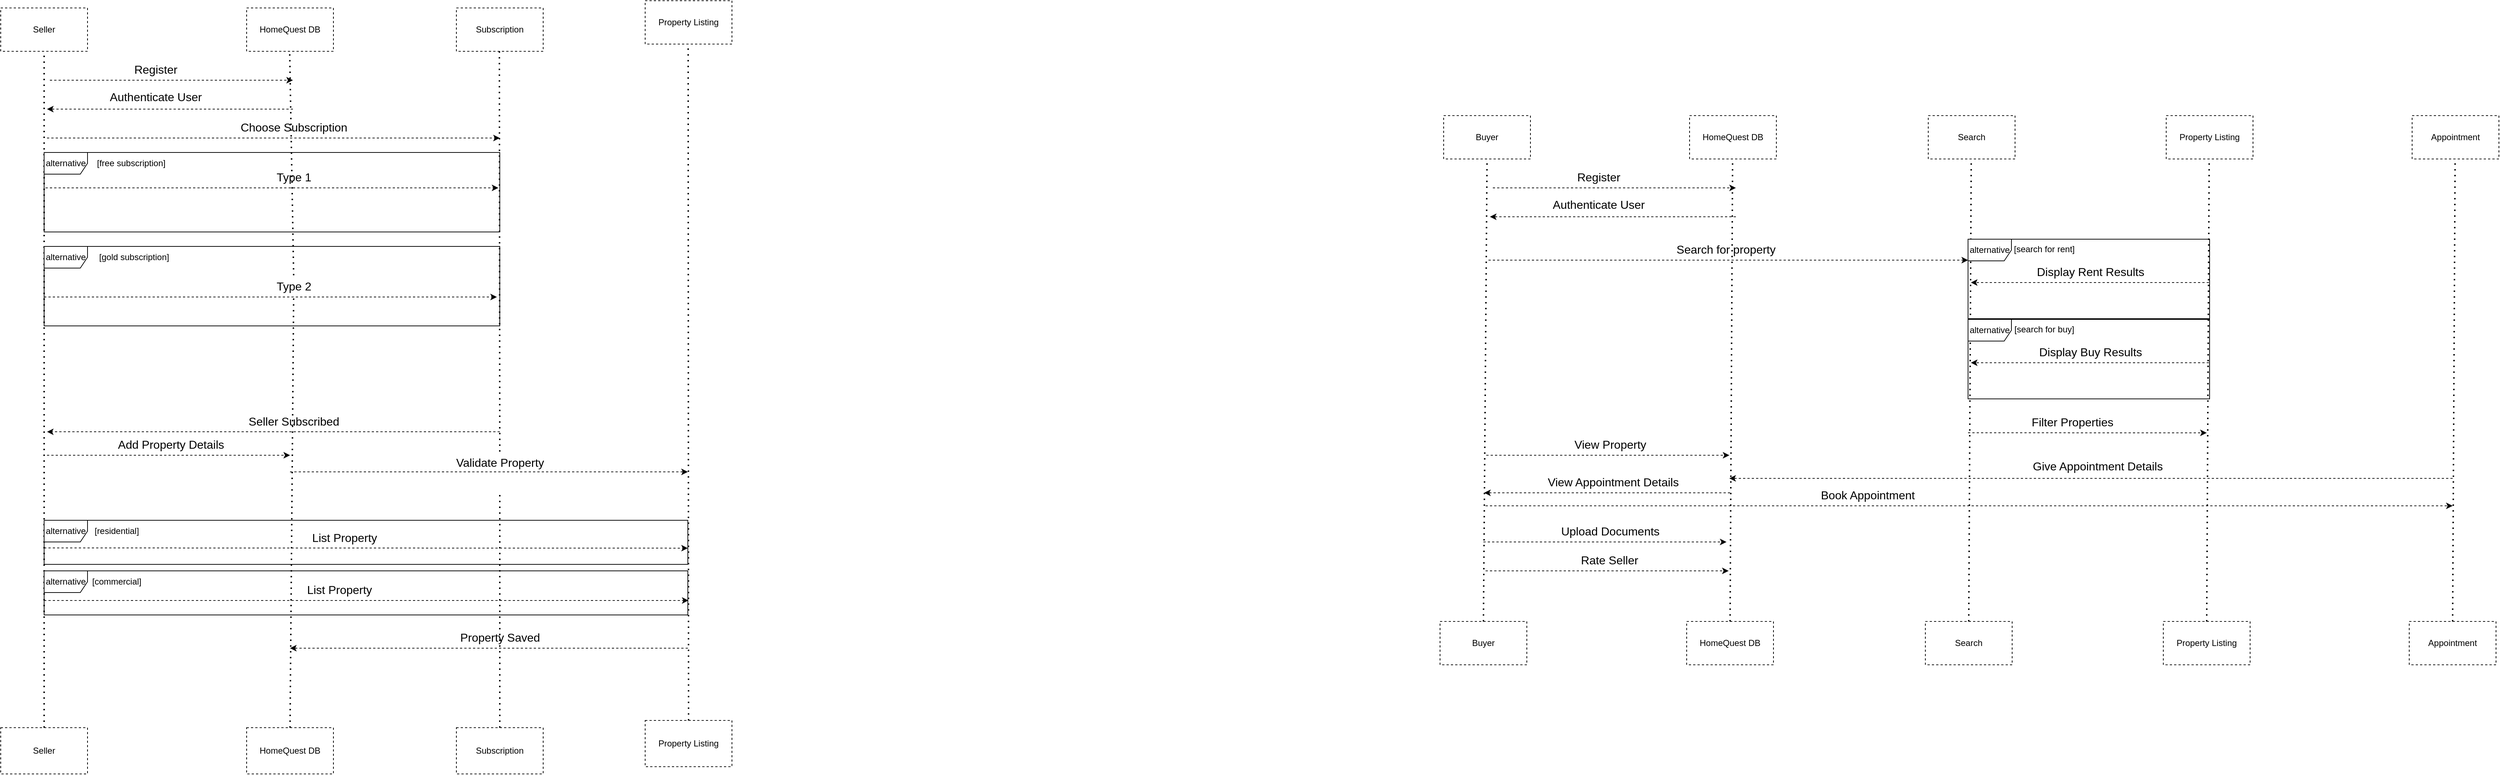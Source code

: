 <?xml version="1.0" encoding="UTF-8"?>
<mxfile version="26.0.11">
  <diagram name="Page-1" id="HyNddRUmmKug5BdSQhXs">
    <mxGraphModel dx="2977" dy="1614" grid="1" gridSize="10" guides="1" tooltips="1" connect="1" arrows="1" fold="1" page="1" pageScale="1" pageWidth="827" pageHeight="1169" math="0" shadow="0">
      <root>
        <mxCell id="0" />
        <mxCell id="1" parent="0" />
        <mxCell id="elq3urvSMmwE9Xo6kTIK-1" value="Seller" style="rounded=0;whiteSpace=wrap;html=1;dashed=1;" parent="1" vertex="1">
          <mxGeometry x="350" y="260" width="120" height="60" as="geometry" />
        </mxCell>
        <mxCell id="elq3urvSMmwE9Xo6kTIK-2" value="HomeQuest DB" style="rounded=0;whiteSpace=wrap;html=1;dashed=1;" parent="1" vertex="1">
          <mxGeometry x="690" y="260" width="120" height="60" as="geometry" />
        </mxCell>
        <mxCell id="elq3urvSMmwE9Xo6kTIK-3" value="Property Listing" style="rounded=0;whiteSpace=wrap;html=1;dashed=1;" parent="1" vertex="1">
          <mxGeometry x="1241" y="250" width="120" height="60" as="geometry" />
        </mxCell>
        <mxCell id="elq3urvSMmwE9Xo6kTIK-8" value="" style="endArrow=none;dashed=1;html=1;dashPattern=1 3;strokeWidth=2;rounded=0;entryX=0.5;entryY=1;entryDx=0;entryDy=0;exitX=0.5;exitY=0;exitDx=0;exitDy=0;" parent="1" target="elq3urvSMmwE9Xo6kTIK-1" edge="1" source="WelPpqVymWDTnN73f0Vh-9">
          <mxGeometry width="50" height="50" relative="1" as="geometry">
            <mxPoint x="410" y="790" as="sourcePoint" />
            <mxPoint x="410" y="320" as="targetPoint" />
          </mxGeometry>
        </mxCell>
        <mxCell id="elq3urvSMmwE9Xo6kTIK-9" value="" style="endArrow=none;dashed=1;html=1;dashPattern=1 3;strokeWidth=2;rounded=0;entryX=0.5;entryY=1;entryDx=0;entryDy=0;exitX=0.5;exitY=0;exitDx=0;exitDy=0;" parent="1" edge="1" source="WelPpqVymWDTnN73f0Vh-38">
          <mxGeometry width="50" height="50" relative="1" as="geometry">
            <mxPoint x="740" y="1120" as="sourcePoint" />
            <mxPoint x="749.5" y="320" as="targetPoint" />
          </mxGeometry>
        </mxCell>
        <mxCell id="elq3urvSMmwE9Xo6kTIK-10" value="" style="endArrow=none;dashed=1;html=1;dashPattern=1 3;strokeWidth=2;rounded=0;entryX=0.5;entryY=1;entryDx=0;entryDy=0;exitX=0.5;exitY=0;exitDx=0;exitDy=0;" parent="1" edge="1" source="WelPpqVymWDTnN73f0Vh-12">
          <mxGeometry width="50" height="50" relative="1" as="geometry">
            <mxPoint x="1300.44" y="780" as="sourcePoint" />
            <mxPoint x="1300.44" y="310" as="targetPoint" />
          </mxGeometry>
        </mxCell>
        <mxCell id="elq3urvSMmwE9Xo6kTIK-11" value="" style="endArrow=classic;html=1;rounded=0;dashed=1;" parent="1" edge="1">
          <mxGeometry width="50" height="50" relative="1" as="geometry">
            <mxPoint x="418" y="360" as="sourcePoint" />
            <mxPoint x="754" y="360" as="targetPoint" />
          </mxGeometry>
        </mxCell>
        <mxCell id="elq3urvSMmwE9Xo6kTIK-12" value="Register" style="text;html=1;align=center;verticalAlign=middle;resizable=0;points=[];autosize=1;strokeColor=none;fillColor=none;strokeWidth=8;fontSize=16;" parent="1" vertex="1">
          <mxGeometry x="524" y="330" width="80" height="30" as="geometry" />
        </mxCell>
        <mxCell id="elq3urvSMmwE9Xo6kTIK-14" value="" style="endArrow=classic;html=1;rounded=0;dashed=1;" parent="1" edge="1">
          <mxGeometry width="50" height="50" relative="1" as="geometry">
            <mxPoint x="754" y="400" as="sourcePoint" />
            <mxPoint x="414" y="400" as="targetPoint" />
          </mxGeometry>
        </mxCell>
        <mxCell id="elq3urvSMmwE9Xo6kTIK-15" value="Authenticate User" style="text;html=1;align=center;verticalAlign=middle;resizable=0;points=[];autosize=1;strokeColor=none;fillColor=none;fontSize=16;" parent="1" vertex="1">
          <mxGeometry x="489" y="368" width="150" height="30" as="geometry" />
        </mxCell>
        <mxCell id="elq3urvSMmwE9Xo6kTIK-16" value="" style="endArrow=classic;html=1;rounded=0;dashed=1;" parent="1" edge="1">
          <mxGeometry width="50" height="50" relative="1" as="geometry">
            <mxPoint x="414" y="879" as="sourcePoint" />
            <mxPoint x="750" y="879" as="targetPoint" />
          </mxGeometry>
        </mxCell>
        <mxCell id="elq3urvSMmwE9Xo6kTIK-17" value="Add Property Details" style="text;html=1;align=center;verticalAlign=middle;resizable=0;points=[];autosize=1;strokeColor=none;fillColor=none;strokeWidth=8;fontSize=16;" parent="1" vertex="1">
          <mxGeometry x="500" y="849" width="170" height="30" as="geometry" />
        </mxCell>
        <mxCell id="elq3urvSMmwE9Xo6kTIK-18" value="" style="endArrow=classic;html=1;rounded=0;dashed=1;" parent="1" edge="1">
          <mxGeometry width="50" height="50" relative="1" as="geometry">
            <mxPoint x="750" y="902" as="sourcePoint" />
            <mxPoint x="1300" y="902" as="targetPoint" />
          </mxGeometry>
        </mxCell>
        <mxCell id="elq3urvSMmwE9Xo6kTIK-21" value="" style="endArrow=classic;html=1;rounded=0;dashed=1;" parent="1" edge="1">
          <mxGeometry width="50" height="50" relative="1" as="geometry">
            <mxPoint x="414" y="440" as="sourcePoint" />
            <mxPoint x="1040" y="440" as="targetPoint" />
          </mxGeometry>
        </mxCell>
        <mxCell id="elq3urvSMmwE9Xo6kTIK-23" value="Choose Subscription" style="text;html=1;align=center;verticalAlign=middle;resizable=0;points=[];autosize=1;strokeColor=none;fillColor=none;strokeWidth=8;fontSize=16;" parent="1" vertex="1">
          <mxGeometry x="670" y="410" width="170" height="30" as="geometry" />
        </mxCell>
        <mxCell id="elq3urvSMmwE9Xo6kTIK-28" value="Buyer" style="rounded=0;whiteSpace=wrap;html=1;dashed=1;" parent="1" vertex="1">
          <mxGeometry x="2345" y="409" width="120" height="60" as="geometry" />
        </mxCell>
        <mxCell id="elq3urvSMmwE9Xo6kTIK-29" value="HomeQuest DB" style="rounded=0;whiteSpace=wrap;html=1;dashed=1;" parent="1" vertex="1">
          <mxGeometry x="2685" y="409" width="120" height="60" as="geometry" />
        </mxCell>
        <mxCell id="elq3urvSMmwE9Xo6kTIK-30" value="Search" style="rounded=0;whiteSpace=wrap;html=1;dashed=1;" parent="1" vertex="1">
          <mxGeometry x="3015" y="409" width="120" height="60" as="geometry" />
        </mxCell>
        <mxCell id="elq3urvSMmwE9Xo6kTIK-31" value="" style="endArrow=none;dashed=1;html=1;dashPattern=1 3;strokeWidth=2;rounded=0;entryX=0.5;entryY=1;entryDx=0;entryDy=0;exitX=0.5;exitY=0;exitDx=0;exitDy=0;" parent="1" target="elq3urvSMmwE9Xo6kTIK-28" edge="1" source="WelPpqVymWDTnN73f0Vh-13">
          <mxGeometry width="50" height="50" relative="1" as="geometry">
            <mxPoint x="2405" y="939" as="sourcePoint" />
            <mxPoint x="2405" y="469" as="targetPoint" />
          </mxGeometry>
        </mxCell>
        <mxCell id="elq3urvSMmwE9Xo6kTIK-32" value="" style="endArrow=none;dashed=1;html=1;dashPattern=1 3;strokeWidth=2;rounded=0;entryX=0.5;entryY=1;entryDx=0;entryDy=0;exitX=0.5;exitY=0;exitDx=0;exitDy=0;" parent="1" edge="1" source="WelPpqVymWDTnN73f0Vh-14">
          <mxGeometry width="50" height="50" relative="1" as="geometry">
            <mxPoint x="2744.5" y="939" as="sourcePoint" />
            <mxPoint x="2744.5" y="469" as="targetPoint" />
          </mxGeometry>
        </mxCell>
        <mxCell id="elq3urvSMmwE9Xo6kTIK-33" value="" style="endArrow=none;dashed=1;html=1;dashPattern=1 3;strokeWidth=2;rounded=0;entryX=0.5;entryY=1;entryDx=0;entryDy=0;exitX=0.5;exitY=0;exitDx=0;exitDy=0;" parent="1" edge="1" source="WelPpqVymWDTnN73f0Vh-15">
          <mxGeometry width="50" height="50" relative="1" as="geometry">
            <mxPoint x="3074.44" y="939" as="sourcePoint" />
            <mxPoint x="3074.44" y="469" as="targetPoint" />
          </mxGeometry>
        </mxCell>
        <mxCell id="elq3urvSMmwE9Xo6kTIK-34" value="" style="endArrow=classic;html=1;rounded=0;dashed=1;" parent="1" edge="1">
          <mxGeometry width="50" height="50" relative="1" as="geometry">
            <mxPoint x="2413" y="509" as="sourcePoint" />
            <mxPoint x="2749" y="509" as="targetPoint" />
          </mxGeometry>
        </mxCell>
        <mxCell id="elq3urvSMmwE9Xo6kTIK-35" value="Register" style="text;html=1;align=center;verticalAlign=middle;resizable=0;points=[];autosize=1;strokeColor=none;fillColor=none;strokeWidth=8;fontSize=16;" parent="1" vertex="1">
          <mxGeometry x="2519" y="479" width="80" height="30" as="geometry" />
        </mxCell>
        <mxCell id="elq3urvSMmwE9Xo6kTIK-36" value="" style="endArrow=classic;html=1;rounded=0;dashed=1;" parent="1" edge="1">
          <mxGeometry width="50" height="50" relative="1" as="geometry">
            <mxPoint x="2749" y="549" as="sourcePoint" />
            <mxPoint x="2409" y="549" as="targetPoint" />
          </mxGeometry>
        </mxCell>
        <mxCell id="elq3urvSMmwE9Xo6kTIK-37" value="Authenticate User" style="text;html=1;align=center;verticalAlign=middle;resizable=0;points=[];autosize=1;strokeColor=none;fillColor=none;fontSize=16;" parent="1" vertex="1">
          <mxGeometry x="2484" y="517" width="150" height="30" as="geometry" />
        </mxCell>
        <mxCell id="elq3urvSMmwE9Xo6kTIK-38" value="" style="endArrow=classic;html=1;rounded=0;dashed=1;" parent="1" edge="1">
          <mxGeometry width="50" height="50" relative="1" as="geometry">
            <mxPoint x="2404" y="879" as="sourcePoint" />
            <mxPoint x="2740" y="879" as="targetPoint" />
          </mxGeometry>
        </mxCell>
        <mxCell id="elq3urvSMmwE9Xo6kTIK-39" value="View Property" style="text;html=1;align=center;verticalAlign=middle;resizable=0;points=[];autosize=1;strokeColor=none;fillColor=none;strokeWidth=8;fontSize=16;" parent="1" vertex="1">
          <mxGeometry x="2515" y="849" width="120" height="30" as="geometry" />
        </mxCell>
        <mxCell id="elq3urvSMmwE9Xo6kTIK-44" value="" style="endArrow=classic;html=1;rounded=0;dashed=1;" parent="1" edge="1">
          <mxGeometry width="50" height="50" relative="1" as="geometry">
            <mxPoint x="2403" y="1039" as="sourcePoint" />
            <mxPoint x="2739" y="1039" as="targetPoint" />
          </mxGeometry>
        </mxCell>
        <mxCell id="elq3urvSMmwE9Xo6kTIK-45" value="Rate Seller" style="text;html=1;align=center;verticalAlign=middle;resizable=0;points=[];autosize=1;strokeColor=none;fillColor=none;strokeWidth=8;fontSize=16;" parent="1" vertex="1">
          <mxGeometry x="2524" y="1009" width="100" height="30" as="geometry" />
        </mxCell>
        <mxCell id="elq3urvSMmwE9Xo6kTIK-49" value="View Appointment Details" style="text;html=1;align=center;verticalAlign=middle;resizable=0;points=[];autosize=1;strokeColor=none;fillColor=none;strokeWidth=8;fontSize=16;" parent="1" vertex="1">
          <mxGeometry x="2479" y="901" width="200" height="30" as="geometry" />
        </mxCell>
        <mxCell id="elq3urvSMmwE9Xo6kTIK-52" value="" style="endArrow=classic;html=1;rounded=0;dashed=1;" parent="1" edge="1">
          <mxGeometry width="50" height="50" relative="1" as="geometry">
            <mxPoint x="2407" y="609" as="sourcePoint" />
            <mxPoint x="3070" y="609" as="targetPoint" />
          </mxGeometry>
        </mxCell>
        <mxCell id="elq3urvSMmwE9Xo6kTIK-53" value="Search for property" style="text;html=1;align=center;verticalAlign=middle;resizable=0;points=[];autosize=1;strokeColor=none;fillColor=none;strokeWidth=8;fontSize=16;" parent="1" vertex="1">
          <mxGeometry x="2655" y="579" width="160" height="30" as="geometry" />
        </mxCell>
        <mxCell id="elq3urvSMmwE9Xo6kTIK-56" value="" style="endArrow=classic;html=1;rounded=0;dashed=1;" parent="1" edge="1">
          <mxGeometry width="50" height="50" relative="1" as="geometry">
            <mxPoint x="3070" y="847.89" as="sourcePoint" />
            <mxPoint x="3400" y="848" as="targetPoint" />
          </mxGeometry>
        </mxCell>
        <mxCell id="elq3urvSMmwE9Xo6kTIK-57" value="Filter Properties" style="text;html=1;align=center;verticalAlign=middle;resizable=0;points=[];autosize=1;strokeColor=none;fillColor=none;strokeWidth=8;fontSize=16;" parent="1" vertex="1">
          <mxGeometry x="3144" y="817.89" width="140" height="30" as="geometry" />
        </mxCell>
        <mxCell id="elq3urvSMmwE9Xo6kTIK-60" value="" style="endArrow=classic;html=1;rounded=0;dashed=1;" parent="1" edge="1">
          <mxGeometry width="50" height="50" relative="1" as="geometry">
            <mxPoint x="3403" y="640" as="sourcePoint" />
            <mxPoint x="3074" y="640" as="targetPoint" />
          </mxGeometry>
        </mxCell>
        <mxCell id="elq3urvSMmwE9Xo6kTIK-61" value="Display Rent Results" style="text;html=1;align=center;verticalAlign=middle;resizable=0;points=[];autosize=1;strokeColor=none;fillColor=none;fontSize=16;" parent="1" vertex="1">
          <mxGeometry x="3154" y="610" width="170" height="30" as="geometry" />
        </mxCell>
        <mxCell id="elq3urvSMmwE9Xo6kTIK-62" value="Appointment" style="rounded=0;whiteSpace=wrap;html=1;dashed=1;" parent="1" vertex="1">
          <mxGeometry x="3684" y="409" width="120" height="60" as="geometry" />
        </mxCell>
        <mxCell id="elq3urvSMmwE9Xo6kTIK-63" value="" style="endArrow=none;dashed=1;html=1;dashPattern=1 3;strokeWidth=2;rounded=0;entryX=0.5;entryY=1;entryDx=0;entryDy=0;exitX=0.5;exitY=0;exitDx=0;exitDy=0;" parent="1" edge="1" source="WelPpqVymWDTnN73f0Vh-16">
          <mxGeometry width="50" height="50" relative="1" as="geometry">
            <mxPoint x="3743.44" y="939" as="sourcePoint" />
            <mxPoint x="3743.44" y="469" as="targetPoint" />
          </mxGeometry>
        </mxCell>
        <mxCell id="elq3urvSMmwE9Xo6kTIK-65" value="" style="endArrow=classic;html=1;rounded=0;dashed=1;" parent="1" edge="1">
          <mxGeometry width="50" height="50" relative="1" as="geometry">
            <mxPoint x="2741" y="931" as="sourcePoint" />
            <mxPoint x="2401" y="931" as="targetPoint" />
          </mxGeometry>
        </mxCell>
        <mxCell id="elq3urvSMmwE9Xo6kTIK-66" value="" style="endArrow=classic;html=1;rounded=0;dashed=1;" parent="1" edge="1">
          <mxGeometry width="50" height="50" relative="1" as="geometry">
            <mxPoint x="2403" y="949" as="sourcePoint" />
            <mxPoint x="3740" y="949" as="targetPoint" />
          </mxGeometry>
        </mxCell>
        <mxCell id="elq3urvSMmwE9Xo6kTIK-67" value="Book Appointment" style="text;html=1;align=center;verticalAlign=middle;resizable=0;points=[];autosize=1;strokeColor=none;fillColor=none;fontSize=16;" parent="1" vertex="1">
          <mxGeometry x="2856" y="919" width="150" height="30" as="geometry" />
        </mxCell>
        <mxCell id="elq3urvSMmwE9Xo6kTIK-68" value="Subscription" style="rounded=0;whiteSpace=wrap;html=1;dashed=1;" parent="1" vertex="1">
          <mxGeometry x="980" y="260" width="120" height="60" as="geometry" />
        </mxCell>
        <mxCell id="elq3urvSMmwE9Xo6kTIK-69" value="" style="endArrow=none;dashed=1;html=1;dashPattern=1 3;strokeWidth=2;rounded=0;entryX=0.5;entryY=1;entryDx=0;entryDy=0;" parent="1" source="elq3urvSMmwE9Xo6kTIK-19" edge="1">
          <mxGeometry width="50" height="50" relative="1" as="geometry">
            <mxPoint x="1039.44" y="790" as="sourcePoint" />
            <mxPoint x="1039.44" y="320" as="targetPoint" />
          </mxGeometry>
        </mxCell>
        <mxCell id="elq3urvSMmwE9Xo6kTIK-70" value="" style="endArrow=classic;html=1;rounded=0;dashed=1;" parent="1" edge="1">
          <mxGeometry width="50" height="50" relative="1" as="geometry">
            <mxPoint x="1040" y="846.56" as="sourcePoint" />
            <mxPoint x="414" y="846.56" as="targetPoint" />
          </mxGeometry>
        </mxCell>
        <mxCell id="elq3urvSMmwE9Xo6kTIK-71" value="Seller Subscribed" style="text;html=1;align=center;verticalAlign=middle;resizable=0;points=[];autosize=1;strokeColor=none;fillColor=none;strokeWidth=8;fontSize=16;" parent="1" vertex="1">
          <mxGeometry x="680" y="816.56" width="150" height="30" as="geometry" />
        </mxCell>
        <mxCell id="elq3urvSMmwE9Xo6kTIK-73" value="" style="endArrow=none;dashed=1;html=1;dashPattern=1 3;strokeWidth=2;rounded=0;entryX=0.5;entryY=1;entryDx=0;entryDy=0;" parent="1" target="elq3urvSMmwE9Xo6kTIK-19" edge="1">
          <mxGeometry width="50" height="50" relative="1" as="geometry">
            <mxPoint x="1040" y="904" as="sourcePoint" />
            <mxPoint x="1039.44" y="639" as="targetPoint" />
          </mxGeometry>
        </mxCell>
        <mxCell id="elq3urvSMmwE9Xo6kTIK-19" value="Validate Property" style="text;html=1;align=center;verticalAlign=middle;resizable=0;points=[];autosize=1;strokeColor=none;fillColor=none;strokeWidth=8;fontSize=16;" parent="1" vertex="1">
          <mxGeometry x="965" y="874" width="150" height="30" as="geometry" />
        </mxCell>
        <mxCell id="elq3urvSMmwE9Xo6kTIK-75" value="" style="endArrow=none;dashed=1;html=1;dashPattern=1 3;strokeWidth=2;rounded=0;entryX=0.5;entryY=1;entryDx=0;entryDy=0;exitX=0.5;exitY=0;exitDx=0;exitDy=0;" parent="1" edge="1" source="WelPpqVymWDTnN73f0Vh-11">
          <mxGeometry width="50" height="50" relative="1" as="geometry">
            <mxPoint x="1039.44" y="1109.0" as="sourcePoint" />
            <mxPoint x="1040" y="934" as="targetPoint" />
          </mxGeometry>
        </mxCell>
        <mxCell id="WelPpqVymWDTnN73f0Vh-1" value="" style="endArrow=classic;html=1;rounded=0;dashed=1;" edge="1" parent="1">
          <mxGeometry width="50" height="50" relative="1" as="geometry">
            <mxPoint x="2400" y="999" as="sourcePoint" />
            <mxPoint x="2736" y="999" as="targetPoint" />
          </mxGeometry>
        </mxCell>
        <mxCell id="WelPpqVymWDTnN73f0Vh-3" value="Upload Documents" style="text;html=1;align=center;verticalAlign=middle;resizable=0;points=[];autosize=1;strokeColor=none;fillColor=none;strokeWidth=8;fontSize=16;" vertex="1" parent="1">
          <mxGeometry x="2495" y="969" width="160" height="30" as="geometry" />
        </mxCell>
        <mxCell id="WelPpqVymWDTnN73f0Vh-4" value="" style="endArrow=classic;html=1;rounded=0;dashed=1;exitX=0;exitY=0.627;exitDx=0;exitDy=0;exitPerimeter=0;" edge="1" parent="1" source="WelPpqVymWDTnN73f0Vh-41">
          <mxGeometry width="50" height="50" relative="1" as="geometry">
            <mxPoint x="417" y="1007.57" as="sourcePoint" />
            <mxPoint x="1300" y="1007.57" as="targetPoint" />
          </mxGeometry>
        </mxCell>
        <mxCell id="WelPpqVymWDTnN73f0Vh-5" value="List Property" style="text;html=1;align=center;verticalAlign=middle;resizable=0;points=[];autosize=1;strokeColor=none;fillColor=none;strokeWidth=8;fontSize=16;" vertex="1" parent="1">
          <mxGeometry x="770" y="977.57" width="110" height="30" as="geometry" />
        </mxCell>
        <mxCell id="WelPpqVymWDTnN73f0Vh-6" value="" style="endArrow=classic;html=1;rounded=0;dashed=1;" edge="1" parent="1">
          <mxGeometry width="50" height="50" relative="1" as="geometry">
            <mxPoint x="1300" y="1146" as="sourcePoint" />
            <mxPoint x="750" y="1146" as="targetPoint" />
          </mxGeometry>
        </mxCell>
        <mxCell id="WelPpqVymWDTnN73f0Vh-8" value="Property Saved" style="text;html=1;align=center;verticalAlign=middle;resizable=0;points=[];autosize=1;strokeColor=none;fillColor=none;strokeWidth=8;fontSize=16;" vertex="1" parent="1">
          <mxGeometry x="975" y="1116" width="130" height="30" as="geometry" />
        </mxCell>
        <mxCell id="WelPpqVymWDTnN73f0Vh-9" value="Seller" style="rounded=0;whiteSpace=wrap;html=1;dashed=1;" vertex="1" parent="1">
          <mxGeometry x="350" y="1256.0" width="120" height="64" as="geometry" />
        </mxCell>
        <mxCell id="WelPpqVymWDTnN73f0Vh-10" value="HomeQuest DB" style="rounded=0;whiteSpace=wrap;html=1;dashed=1;" vertex="1" parent="1">
          <mxGeometry x="690" y="1256.0" width="120" height="64" as="geometry" />
        </mxCell>
        <mxCell id="WelPpqVymWDTnN73f0Vh-11" value="Subscription" style="rounded=0;whiteSpace=wrap;html=1;dashed=1;" vertex="1" parent="1">
          <mxGeometry x="980" y="1256.0" width="120" height="64" as="geometry" />
        </mxCell>
        <mxCell id="WelPpqVymWDTnN73f0Vh-12" value="Property Listing" style="rounded=0;whiteSpace=wrap;html=1;dashed=1;" vertex="1" parent="1">
          <mxGeometry x="1241" y="1246.0" width="120" height="64" as="geometry" />
        </mxCell>
        <mxCell id="WelPpqVymWDTnN73f0Vh-13" value="Buyer" style="rounded=0;whiteSpace=wrap;html=1;dashed=1;" vertex="1" parent="1">
          <mxGeometry x="2340" y="1109" width="120" height="60" as="geometry" />
        </mxCell>
        <mxCell id="WelPpqVymWDTnN73f0Vh-14" value="HomeQuest DB" style="rounded=0;whiteSpace=wrap;html=1;dashed=1;" vertex="1" parent="1">
          <mxGeometry x="2681" y="1109" width="120" height="60" as="geometry" />
        </mxCell>
        <mxCell id="WelPpqVymWDTnN73f0Vh-15" value="Search" style="rounded=0;whiteSpace=wrap;html=1;dashed=1;" vertex="1" parent="1">
          <mxGeometry x="3011" y="1109" width="120" height="60" as="geometry" />
        </mxCell>
        <mxCell id="WelPpqVymWDTnN73f0Vh-16" value="Appointment" style="rounded=0;whiteSpace=wrap;html=1;dashed=1;" vertex="1" parent="1">
          <mxGeometry x="3680" y="1109" width="120" height="60" as="geometry" />
        </mxCell>
        <mxCell id="WelPpqVymWDTnN73f0Vh-17" value="alternative" style="shape=umlFrame;whiteSpace=wrap;html=1;pointerEvents=0;" vertex="1" parent="1">
          <mxGeometry x="3070" y="580" width="334" height="110" as="geometry" />
        </mxCell>
        <mxCell id="WelPpqVymWDTnN73f0Vh-20" value="[search for rent]" style="text;html=1;align=center;verticalAlign=middle;resizable=0;points=[];autosize=1;strokeColor=none;fillColor=none;" vertex="1" parent="1">
          <mxGeometry x="3120" y="579" width="110" height="30" as="geometry" />
        </mxCell>
        <mxCell id="WelPpqVymWDTnN73f0Vh-21" value="" style="endArrow=classic;html=1;rounded=0;dashed=1;" edge="1" parent="1">
          <mxGeometry width="50" height="50" relative="1" as="geometry">
            <mxPoint x="3403" y="751" as="sourcePoint" />
            <mxPoint x="3074" y="751" as="targetPoint" />
          </mxGeometry>
        </mxCell>
        <mxCell id="WelPpqVymWDTnN73f0Vh-22" value="Display Buy Results" style="text;html=1;align=center;verticalAlign=middle;resizable=0;points=[];autosize=1;strokeColor=none;fillColor=none;fontSize=16;" vertex="1" parent="1">
          <mxGeometry x="3154" y="721" width="170" height="30" as="geometry" />
        </mxCell>
        <mxCell id="WelPpqVymWDTnN73f0Vh-23" value="alternative" style="shape=umlFrame;whiteSpace=wrap;html=1;pointerEvents=0;" vertex="1" parent="1">
          <mxGeometry x="3070" y="691" width="334" height="110" as="geometry" />
        </mxCell>
        <mxCell id="WelPpqVymWDTnN73f0Vh-24" value="[search for buy]" style="text;html=1;align=center;verticalAlign=middle;resizable=0;points=[];autosize=1;strokeColor=none;fillColor=none;" vertex="1" parent="1">
          <mxGeometry x="3120" y="690" width="110" height="30" as="geometry" />
        </mxCell>
        <mxCell id="WelPpqVymWDTnN73f0Vh-25" value="Property Listing" style="rounded=0;whiteSpace=wrap;html=1;dashed=1;" vertex="1" parent="1">
          <mxGeometry x="3344" y="409" width="120" height="60" as="geometry" />
        </mxCell>
        <mxCell id="WelPpqVymWDTnN73f0Vh-26" value="" style="endArrow=none;dashed=1;html=1;dashPattern=1 3;strokeWidth=2;rounded=0;entryX=0.5;entryY=1;entryDx=0;entryDy=0;exitX=0.5;exitY=0;exitDx=0;exitDy=0;" edge="1" parent="1" source="WelPpqVymWDTnN73f0Vh-27">
          <mxGeometry width="50" height="50" relative="1" as="geometry">
            <mxPoint x="3403.44" y="939" as="sourcePoint" />
            <mxPoint x="3403.44" y="469" as="targetPoint" />
          </mxGeometry>
        </mxCell>
        <mxCell id="WelPpqVymWDTnN73f0Vh-27" value="Property Listing" style="rounded=0;whiteSpace=wrap;html=1;dashed=1;" vertex="1" parent="1">
          <mxGeometry x="3340" y="1109" width="120" height="60" as="geometry" />
        </mxCell>
        <mxCell id="WelPpqVymWDTnN73f0Vh-28" value="" style="endArrow=classic;html=1;rounded=0;dashed=1;" edge="1" parent="1">
          <mxGeometry width="50" height="50" relative="1" as="geometry">
            <mxPoint x="3740" y="911" as="sourcePoint" />
            <mxPoint x="2740" y="911" as="targetPoint" />
          </mxGeometry>
        </mxCell>
        <mxCell id="WelPpqVymWDTnN73f0Vh-29" value="Give Appointment Details" style="text;html=1;align=center;verticalAlign=middle;resizable=0;points=[];autosize=1;strokeColor=none;fillColor=none;fontSize=16;" vertex="1" parent="1">
          <mxGeometry x="3149" y="879" width="200" height="30" as="geometry" />
        </mxCell>
        <mxCell id="WelPpqVymWDTnN73f0Vh-30" value="alternative" style="shape=umlFrame;whiteSpace=wrap;html=1;pointerEvents=0;" vertex="1" parent="1">
          <mxGeometry x="410" y="460" width="630" height="110" as="geometry" />
        </mxCell>
        <mxCell id="WelPpqVymWDTnN73f0Vh-31" value="[free subscription]" style="text;html=1;align=center;verticalAlign=middle;resizable=0;points=[];autosize=1;strokeColor=none;fillColor=none;" vertex="1" parent="1">
          <mxGeometry x="470" y="460" width="120" height="30" as="geometry" />
        </mxCell>
        <mxCell id="WelPpqVymWDTnN73f0Vh-32" value="alternative" style="shape=umlFrame;whiteSpace=wrap;html=1;pointerEvents=0;" vertex="1" parent="1">
          <mxGeometry x="410" y="590" width="630" height="110" as="geometry" />
        </mxCell>
        <mxCell id="WelPpqVymWDTnN73f0Vh-33" value="[gold subscription]" style="text;html=1;align=center;verticalAlign=middle;resizable=0;points=[];autosize=1;strokeColor=none;fillColor=none;" vertex="1" parent="1">
          <mxGeometry x="474" y="590" width="120" height="30" as="geometry" />
        </mxCell>
        <mxCell id="WelPpqVymWDTnN73f0Vh-34" value="" style="endArrow=classic;html=1;rounded=0;dashed=1;" edge="1" parent="1">
          <mxGeometry width="50" height="50" relative="1" as="geometry">
            <mxPoint x="412" y="509" as="sourcePoint" />
            <mxPoint x="1038" y="509" as="targetPoint" />
          </mxGeometry>
        </mxCell>
        <mxCell id="WelPpqVymWDTnN73f0Vh-35" value="" style="endArrow=classic;html=1;rounded=0;dashed=1;" edge="1" parent="1">
          <mxGeometry width="50" height="50" relative="1" as="geometry">
            <mxPoint x="410" y="660" as="sourcePoint" />
            <mxPoint x="1036" y="660" as="targetPoint" />
          </mxGeometry>
        </mxCell>
        <mxCell id="WelPpqVymWDTnN73f0Vh-39" value="" style="endArrow=none;dashed=1;html=1;dashPattern=1 3;strokeWidth=2;rounded=0;entryX=0.5;entryY=1;entryDx=0;entryDy=0;exitX=0.5;exitY=0;exitDx=0;exitDy=0;" edge="1" parent="1" source="WelPpqVymWDTnN73f0Vh-10" target="WelPpqVymWDTnN73f0Vh-38">
          <mxGeometry width="50" height="50" relative="1" as="geometry">
            <mxPoint x="750" y="1109" as="sourcePoint" />
            <mxPoint x="749.5" y="320" as="targetPoint" />
          </mxGeometry>
        </mxCell>
        <mxCell id="WelPpqVymWDTnN73f0Vh-38" value="Type 2" style="text;html=1;align=center;verticalAlign=middle;resizable=0;points=[];autosize=1;strokeColor=none;fillColor=none;strokeWidth=8;fontSize=16;" vertex="1" parent="1">
          <mxGeometry x="720" y="630" width="70" height="30" as="geometry" />
        </mxCell>
        <mxCell id="WelPpqVymWDTnN73f0Vh-40" value="Type 1" style="text;html=1;align=center;verticalAlign=middle;resizable=0;points=[];autosize=1;strokeColor=none;fillColor=none;strokeWidth=8;fontSize=16;" vertex="1" parent="1">
          <mxGeometry x="720" y="479" width="70" height="30" as="geometry" />
        </mxCell>
        <mxCell id="WelPpqVymWDTnN73f0Vh-41" value="alternative" style="shape=umlFrame;whiteSpace=wrap;html=1;pointerEvents=0;" vertex="1" parent="1">
          <mxGeometry x="410" y="969" width="890" height="61" as="geometry" />
        </mxCell>
        <mxCell id="WelPpqVymWDTnN73f0Vh-42" value="alternative" style="shape=umlFrame;whiteSpace=wrap;html=1;pointerEvents=0;" vertex="1" parent="1">
          <mxGeometry x="410" y="1039" width="890" height="61" as="geometry" />
        </mxCell>
        <mxCell id="WelPpqVymWDTnN73f0Vh-43" value="[residential]" style="text;html=1;align=center;verticalAlign=middle;resizable=0;points=[];autosize=1;strokeColor=none;fillColor=none;" vertex="1" parent="1">
          <mxGeometry x="470" y="969" width="80" height="30" as="geometry" />
        </mxCell>
        <mxCell id="WelPpqVymWDTnN73f0Vh-44" value="[commercial]" style="text;html=1;align=center;verticalAlign=middle;resizable=0;points=[];autosize=1;strokeColor=none;fillColor=none;" vertex="1" parent="1">
          <mxGeometry x="465" y="1039" width="90" height="30" as="geometry" />
        </mxCell>
        <mxCell id="WelPpqVymWDTnN73f0Vh-45" value="" style="endArrow=classic;html=1;rounded=0;dashed=1;entryX=1.001;entryY=0.672;entryDx=0;entryDy=0;entryPerimeter=0;" edge="1" parent="1" target="WelPpqVymWDTnN73f0Vh-42">
          <mxGeometry width="50" height="50" relative="1" as="geometry">
            <mxPoint x="410" y="1080" as="sourcePoint" />
            <mxPoint x="1293" y="1080" as="targetPoint" />
          </mxGeometry>
        </mxCell>
        <mxCell id="WelPpqVymWDTnN73f0Vh-46" value="List Property" style="text;html=1;align=center;verticalAlign=middle;resizable=0;points=[];autosize=1;strokeColor=none;fillColor=none;strokeWidth=8;fontSize=16;" vertex="1" parent="1">
          <mxGeometry x="763" y="1050" width="110" height="30" as="geometry" />
        </mxCell>
      </root>
    </mxGraphModel>
  </diagram>
</mxfile>
